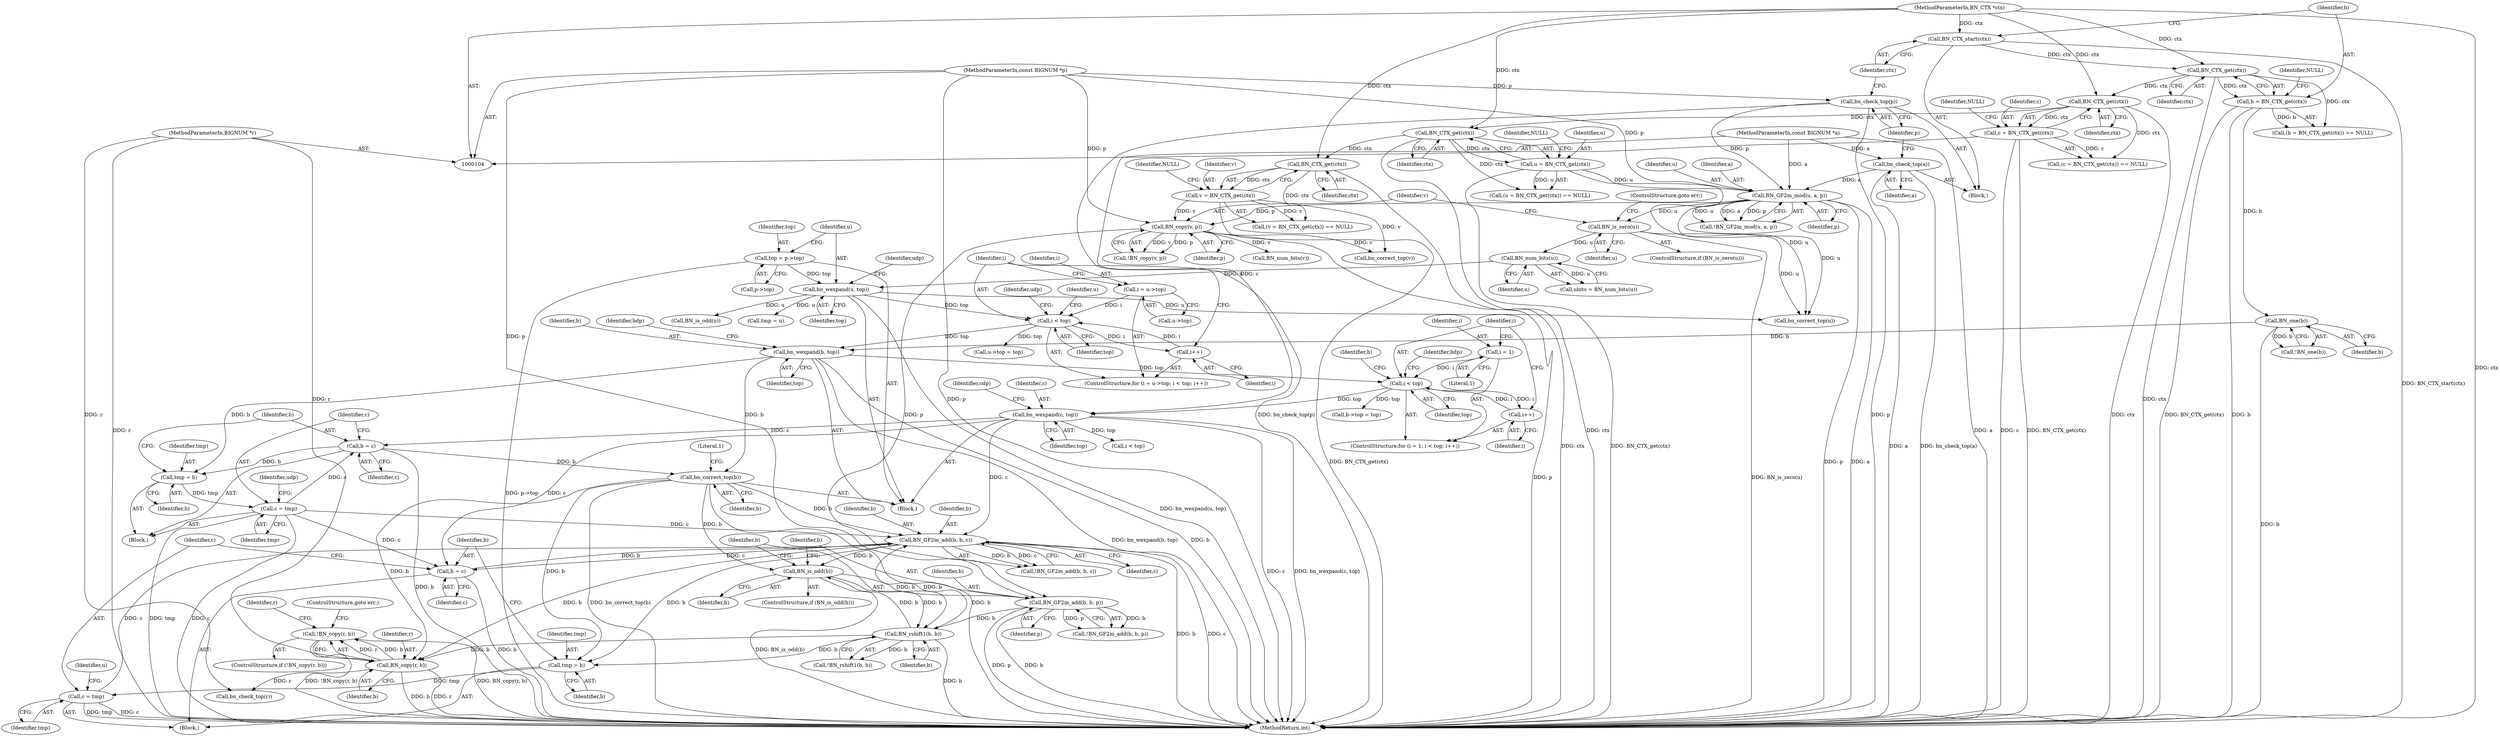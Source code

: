 digraph "0_openssl_4924b37ee01f71ae19c94a8934b80eeb2f677932@API" {
"1000645" [label="(Call,!BN_copy(r, b))"];
"1000646" [label="(Call,BN_copy(r, b))"];
"1000105" [label="(MethodParameterIn,BIGNUM *r)"];
"1000639" [label="(Call,BN_GF2m_add(b, b, c))"];
"1000596" [label="(Call,BN_rshift1(b, b))"];
"1000589" [label="(Call,BN_GF2m_add(b, b, p))"];
"1000584" [label="(Call,BN_is_odd(b))"];
"1000563" [label="(Call,bn_correct_top(b))"];
"1000240" [label="(Call,bn_wexpand(b, top))"];
"1000185" [label="(Call,BN_one(b))"];
"1000136" [label="(Call,b = BN_CTX_get(ctx))"];
"1000138" [label="(Call,BN_CTX_get(ctx))"];
"1000132" [label="(Call,BN_CTX_start(ctx))"];
"1000108" [label="(MethodParameterIn,BN_CTX *ctx)"];
"1000225" [label="(Call,i < top)"];
"1000220" [label="(Call,i = u->top)"];
"1000228" [label="(Call,i++)"];
"1000211" [label="(Call,bn_wexpand(u, top))"];
"1000194" [label="(Call,BN_num_bits(u))"];
"1000174" [label="(Call,BN_is_zero(u))"];
"1000168" [label="(Call,BN_GF2m_mod(u, a, p))"];
"1000152" [label="(Call,u = BN_CTX_get(ctx))"];
"1000154" [label="(Call,BN_CTX_get(ctx))"];
"1000146" [label="(Call,BN_CTX_get(ctx))"];
"1000128" [label="(Call,bn_check_top(a))"];
"1000106" [label="(MethodParameterIn,const BIGNUM *a)"];
"1000130" [label="(Call,bn_check_top(p))"];
"1000107" [label="(MethodParameterIn,const BIGNUM *p)"];
"1000202" [label="(Call,top = p->top)"];
"1000483" [label="(Call,b = c)"];
"1000272" [label="(Call,bn_wexpand(c, top))"];
"1000144" [label="(Call,c = BN_CTX_get(ctx))"];
"1000257" [label="(Call,i < top)"];
"1000254" [label="(Call,i = 1)"];
"1000260" [label="(Call,i++)"];
"1000486" [label="(Call,c = tmp)"];
"1000480" [label="(Call,tmp = b)"];
"1000179" [label="(Call,BN_copy(v, p))"];
"1000160" [label="(Call,v = BN_CTX_get(ctx))"];
"1000162" [label="(Call,BN_CTX_get(ctx))"];
"1000624" [label="(Call,b = c)"];
"1000627" [label="(Call,c = tmp)"];
"1000621" [label="(Call,tmp = b)"];
"1000564" [label="(Identifier,b)"];
"1000242" [label="(Identifier,top)"];
"1000486" [label="(Call,c = tmp)"];
"1000128" [label="(Call,bn_check_top(a))"];
"1000220" [label="(Call,i = u->top)"];
"1000646" [label="(Call,BN_copy(r, b))"];
"1000258" [label="(Identifier,i)"];
"1000151" [label="(Call,(u = BN_CTX_get(ctx)) == NULL)"];
"1000186" [label="(Identifier,b)"];
"1000257" [label="(Call,i < top)"];
"1000232" [label="(Identifier,udp)"];
"1000273" [label="(Identifier,c)"];
"1000137" [label="(Identifier,b)"];
"1000212" [label="(Identifier,u)"];
"1000487" [label="(Identifier,c)"];
"1000213" [label="(Identifier,top)"];
"1000181" [label="(Identifier,p)"];
"1000219" [label="(ControlStructure,for (i = u->top; i < top; i++))"];
"1000156" [label="(Identifier,NULL)"];
"1000591" [label="(Identifier,b)"];
"1000664" [label="(MethodReturn,int)"];
"1000146" [label="(Call,BN_CTX_get(ctx))"];
"1000211" [label="(Call,bn_wexpand(u, top))"];
"1000178" [label="(Call,!BN_copy(v, p))"];
"1000240" [label="(Call,bn_wexpand(b, top))"];
"1000461" [label="(Block,)"];
"1000162" [label="(Call,BN_CTX_get(ctx))"];
"1000592" [label="(Identifier,p)"];
"1000228" [label="(Call,i++)"];
"1000241" [label="(Identifier,b)"];
"1000195" [label="(Identifier,u)"];
"1000154" [label="(Call,BN_CTX_get(ctx))"];
"1000179" [label="(Call,BN_copy(v, p))"];
"1000585" [label="(Identifier,b)"];
"1000176" [label="(ControlStructure,goto err;)"];
"1000639" [label="(Call,BN_GF2m_add(b, b, c))"];
"1000647" [label="(Identifier,r)"];
"1000132" [label="(Call,BN_CTX_start(ctx))"];
"1000170" [label="(Identifier,a)"];
"1000145" [label="(Identifier,c)"];
"1000484" [label="(Identifier,b)"];
"1000227" [label="(Identifier,top)"];
"1000144" [label="(Call,c = BN_CTX_get(ctx))"];
"1000597" [label="(Identifier,b)"];
"1000649" [label="(ControlStructure,goto err;)"];
"1000595" [label="(Call,!BN_rshift1(b, b))"];
"1000143" [label="(Call,(c = BN_CTX_get(ctx)) == NULL)"];
"1000256" [label="(Literal,1)"];
"1000167" [label="(Call,!BN_GF2m_mod(u, a, p))"];
"1000215" [label="(Identifier,udp)"];
"1000483" [label="(Call,b = c)"];
"1000109" [label="(Block,)"];
"1000171" [label="(Identifier,p)"];
"1000189" [label="(Block,)"];
"1000596" [label="(Call,BN_rshift1(b, b))"];
"1000161" [label="(Identifier,v)"];
"1000626" [label="(Identifier,c)"];
"1000164" [label="(Identifier,NULL)"];
"1000650" [label="(Call,bn_check_top(r))"];
"1000136" [label="(Call,b = BN_CTX_get(ctx))"];
"1000160" [label="(Call,v = BN_CTX_get(ctx))"];
"1000169" [label="(Identifier,u)"];
"1000264" [label="(Identifier,bdp)"];
"1000488" [label="(Identifier,tmp)"];
"1000588" [label="(Call,!BN_GF2m_add(b, b, p))"];
"1000168" [label="(Call,BN_GF2m_mod(u, a, p))"];
"1000244" [label="(Identifier,bdp)"];
"1000272" [label="(Call,bn_wexpand(c, top))"];
"1000226" [label="(Identifier,i)"];
"1000642" [label="(Identifier,c)"];
"1000192" [label="(Call,ubits = BN_num_bits(u))"];
"1000260" [label="(Call,i++)"];
"1000644" [label="(ControlStructure,if (!BN_copy(r, b)))"];
"1000624" [label="(Call,b = c)"];
"1000648" [label="(Identifier,b)"];
"1000482" [label="(Identifier,b)"];
"1000175" [label="(Identifier,u)"];
"1000490" [label="(Identifier,udp)"];
"1000622" [label="(Identifier,tmp)"];
"1000130" [label="(Call,bn_check_top(p))"];
"1000629" [label="(Identifier,tmp)"];
"1000222" [label="(Call,u->top)"];
"1000155" [label="(Identifier,ctx)"];
"1000204" [label="(Call,p->top)"];
"1000485" [label="(Identifier,c)"];
"1000480" [label="(Call,tmp = b)"];
"1000148" [label="(Identifier,NULL)"];
"1000108" [label="(MethodParameterIn,BN_CTX *ctx)"];
"1000147" [label="(Identifier,ctx)"];
"1000621" [label="(Call,tmp = b)"];
"1000611" [label="(Block,)"];
"1000153" [label="(Identifier,u)"];
"1000133" [label="(Identifier,ctx)"];
"1000131" [label="(Identifier,p)"];
"1000107" [label="(MethodParameterIn,const BIGNUM *p)"];
"1000623" [label="(Identifier,b)"];
"1000106" [label="(MethodParameterIn,const BIGNUM *a)"];
"1000563" [label="(Call,bn_correct_top(b))"];
"1000269" [label="(Identifier,b)"];
"1000253" [label="(ControlStructure,for (i = 1; i < top; i++))"];
"1000274" [label="(Identifier,top)"];
"1000174" [label="(Call,BN_is_zero(u))"];
"1000152" [label="(Call,u = BN_CTX_get(ctx))"];
"1000276" [label="(Identifier,cdp)"];
"1000657" [label="(Call,bn_correct_top(u))"];
"1000105" [label="(MethodParameterIn,BIGNUM *r)"];
"1000259" [label="(Identifier,top)"];
"1000254" [label="(Call,i = 1)"];
"1000481" [label="(Identifier,tmp)"];
"1000139" [label="(Identifier,ctx)"];
"1000633" [label="(Identifier,u)"];
"1000221" [label="(Identifier,i)"];
"1000570" [label="(Call,BN_is_odd(u))"];
"1000267" [label="(Call,b->top = top)"];
"1000584" [label="(Call,BN_is_odd(b))"];
"1000627" [label="(Call,c = tmp)"];
"1000194" [label="(Call,BN_num_bits(u))"];
"1000180" [label="(Identifier,v)"];
"1000284" [label="(Call,i < top)"];
"1000225" [label="(Call,i < top)"];
"1000628" [label="(Identifier,c)"];
"1000140" [label="(Identifier,NULL)"];
"1000471" [label="(Call,tmp = u)"];
"1000184" [label="(Call,!BN_one(b))"];
"1000589" [label="(Call,BN_GF2m_add(b, b, p))"];
"1000135" [label="(Call,(b = BN_CTX_get(ctx)) == NULL)"];
"1000138" [label="(Call,BN_CTX_get(ctx))"];
"1000203" [label="(Identifier,top)"];
"1000237" [label="(Identifier,u)"];
"1000129" [label="(Identifier,a)"];
"1000229" [label="(Identifier,i)"];
"1000638" [label="(Call,!BN_GF2m_add(b, b, c))"];
"1000159" [label="(Call,(v = BN_CTX_get(ctx)) == NULL)"];
"1000255" [label="(Identifier,i)"];
"1000659" [label="(Call,bn_correct_top(v))"];
"1000163" [label="(Identifier,ctx)"];
"1000235" [label="(Call,u->top = top)"];
"1000202" [label="(Call,top = p->top)"];
"1000645" [label="(Call,!BN_copy(r, b))"];
"1000625" [label="(Identifier,b)"];
"1000598" [label="(Identifier,b)"];
"1000261" [label="(Identifier,i)"];
"1000651" [label="(Identifier,r)"];
"1000173" [label="(ControlStructure,if (BN_is_zero(u)))"];
"1000640" [label="(Identifier,b)"];
"1000566" [label="(Literal,1)"];
"1000185" [label="(Call,BN_one(b))"];
"1000199" [label="(Call,BN_num_bits(v))"];
"1000583" [label="(ControlStructure,if (BN_is_odd(b)))"];
"1000590" [label="(Identifier,b)"];
"1000641" [label="(Identifier,b)"];
"1000645" -> "1000644"  [label="AST: "];
"1000645" -> "1000646"  [label="CFG: "];
"1000646" -> "1000645"  [label="AST: "];
"1000649" -> "1000645"  [label="CFG: "];
"1000651" -> "1000645"  [label="CFG: "];
"1000645" -> "1000664"  [label="DDG: BN_copy(r, b)"];
"1000645" -> "1000664"  [label="DDG: !BN_copy(r, b)"];
"1000646" -> "1000645"  [label="DDG: r"];
"1000646" -> "1000645"  [label="DDG: b"];
"1000646" -> "1000648"  [label="CFG: "];
"1000647" -> "1000646"  [label="AST: "];
"1000648" -> "1000646"  [label="AST: "];
"1000646" -> "1000664"  [label="DDG: r"];
"1000646" -> "1000664"  [label="DDG: b"];
"1000105" -> "1000646"  [label="DDG: r"];
"1000639" -> "1000646"  [label="DDG: b"];
"1000596" -> "1000646"  [label="DDG: b"];
"1000563" -> "1000646"  [label="DDG: b"];
"1000646" -> "1000650"  [label="DDG: r"];
"1000105" -> "1000104"  [label="AST: "];
"1000105" -> "1000664"  [label="DDG: r"];
"1000105" -> "1000650"  [label="DDG: r"];
"1000639" -> "1000638"  [label="AST: "];
"1000639" -> "1000642"  [label="CFG: "];
"1000640" -> "1000639"  [label="AST: "];
"1000641" -> "1000639"  [label="AST: "];
"1000642" -> "1000639"  [label="AST: "];
"1000638" -> "1000639"  [label="CFG: "];
"1000639" -> "1000664"  [label="DDG: b"];
"1000639" -> "1000664"  [label="DDG: c"];
"1000639" -> "1000584"  [label="DDG: b"];
"1000639" -> "1000621"  [label="DDG: b"];
"1000639" -> "1000624"  [label="DDG: c"];
"1000639" -> "1000638"  [label="DDG: b"];
"1000639" -> "1000638"  [label="DDG: c"];
"1000596" -> "1000639"  [label="DDG: b"];
"1000563" -> "1000639"  [label="DDG: b"];
"1000624" -> "1000639"  [label="DDG: b"];
"1000627" -> "1000639"  [label="DDG: c"];
"1000272" -> "1000639"  [label="DDG: c"];
"1000486" -> "1000639"  [label="DDG: c"];
"1000596" -> "1000595"  [label="AST: "];
"1000596" -> "1000598"  [label="CFG: "];
"1000597" -> "1000596"  [label="AST: "];
"1000598" -> "1000596"  [label="AST: "];
"1000595" -> "1000596"  [label="CFG: "];
"1000596" -> "1000664"  [label="DDG: b"];
"1000596" -> "1000584"  [label="DDG: b"];
"1000596" -> "1000595"  [label="DDG: b"];
"1000589" -> "1000596"  [label="DDG: b"];
"1000584" -> "1000596"  [label="DDG: b"];
"1000596" -> "1000621"  [label="DDG: b"];
"1000589" -> "1000588"  [label="AST: "];
"1000589" -> "1000592"  [label="CFG: "];
"1000590" -> "1000589"  [label="AST: "];
"1000591" -> "1000589"  [label="AST: "];
"1000592" -> "1000589"  [label="AST: "];
"1000588" -> "1000589"  [label="CFG: "];
"1000589" -> "1000664"  [label="DDG: b"];
"1000589" -> "1000664"  [label="DDG: p"];
"1000589" -> "1000588"  [label="DDG: b"];
"1000589" -> "1000588"  [label="DDG: p"];
"1000584" -> "1000589"  [label="DDG: b"];
"1000179" -> "1000589"  [label="DDG: p"];
"1000107" -> "1000589"  [label="DDG: p"];
"1000584" -> "1000583"  [label="AST: "];
"1000584" -> "1000585"  [label="CFG: "];
"1000585" -> "1000584"  [label="AST: "];
"1000590" -> "1000584"  [label="CFG: "];
"1000597" -> "1000584"  [label="CFG: "];
"1000584" -> "1000664"  [label="DDG: BN_is_odd(b)"];
"1000563" -> "1000584"  [label="DDG: b"];
"1000563" -> "1000189"  [label="AST: "];
"1000563" -> "1000564"  [label="CFG: "];
"1000564" -> "1000563"  [label="AST: "];
"1000566" -> "1000563"  [label="CFG: "];
"1000563" -> "1000664"  [label="DDG: bn_correct_top(b)"];
"1000563" -> "1000664"  [label="DDG: b"];
"1000240" -> "1000563"  [label="DDG: b"];
"1000483" -> "1000563"  [label="DDG: b"];
"1000563" -> "1000621"  [label="DDG: b"];
"1000240" -> "1000189"  [label="AST: "];
"1000240" -> "1000242"  [label="CFG: "];
"1000241" -> "1000240"  [label="AST: "];
"1000242" -> "1000240"  [label="AST: "];
"1000244" -> "1000240"  [label="CFG: "];
"1000240" -> "1000664"  [label="DDG: bn_wexpand(b, top)"];
"1000240" -> "1000664"  [label="DDG: b"];
"1000185" -> "1000240"  [label="DDG: b"];
"1000225" -> "1000240"  [label="DDG: top"];
"1000240" -> "1000257"  [label="DDG: top"];
"1000240" -> "1000480"  [label="DDG: b"];
"1000185" -> "1000184"  [label="AST: "];
"1000185" -> "1000186"  [label="CFG: "];
"1000186" -> "1000185"  [label="AST: "];
"1000184" -> "1000185"  [label="CFG: "];
"1000185" -> "1000664"  [label="DDG: b"];
"1000185" -> "1000184"  [label="DDG: b"];
"1000136" -> "1000185"  [label="DDG: b"];
"1000136" -> "1000135"  [label="AST: "];
"1000136" -> "1000138"  [label="CFG: "];
"1000137" -> "1000136"  [label="AST: "];
"1000138" -> "1000136"  [label="AST: "];
"1000140" -> "1000136"  [label="CFG: "];
"1000136" -> "1000664"  [label="DDG: BN_CTX_get(ctx)"];
"1000136" -> "1000664"  [label="DDG: b"];
"1000136" -> "1000135"  [label="DDG: b"];
"1000138" -> "1000136"  [label="DDG: ctx"];
"1000138" -> "1000139"  [label="CFG: "];
"1000139" -> "1000138"  [label="AST: "];
"1000138" -> "1000664"  [label="DDG: ctx"];
"1000138" -> "1000135"  [label="DDG: ctx"];
"1000132" -> "1000138"  [label="DDG: ctx"];
"1000108" -> "1000138"  [label="DDG: ctx"];
"1000138" -> "1000146"  [label="DDG: ctx"];
"1000132" -> "1000109"  [label="AST: "];
"1000132" -> "1000133"  [label="CFG: "];
"1000133" -> "1000132"  [label="AST: "];
"1000137" -> "1000132"  [label="CFG: "];
"1000132" -> "1000664"  [label="DDG: BN_CTX_start(ctx)"];
"1000108" -> "1000132"  [label="DDG: ctx"];
"1000108" -> "1000104"  [label="AST: "];
"1000108" -> "1000664"  [label="DDG: ctx"];
"1000108" -> "1000146"  [label="DDG: ctx"];
"1000108" -> "1000154"  [label="DDG: ctx"];
"1000108" -> "1000162"  [label="DDG: ctx"];
"1000225" -> "1000219"  [label="AST: "];
"1000225" -> "1000227"  [label="CFG: "];
"1000226" -> "1000225"  [label="AST: "];
"1000227" -> "1000225"  [label="AST: "];
"1000232" -> "1000225"  [label="CFG: "];
"1000237" -> "1000225"  [label="CFG: "];
"1000220" -> "1000225"  [label="DDG: i"];
"1000228" -> "1000225"  [label="DDG: i"];
"1000211" -> "1000225"  [label="DDG: top"];
"1000225" -> "1000228"  [label="DDG: i"];
"1000225" -> "1000235"  [label="DDG: top"];
"1000220" -> "1000219"  [label="AST: "];
"1000220" -> "1000222"  [label="CFG: "];
"1000221" -> "1000220"  [label="AST: "];
"1000222" -> "1000220"  [label="AST: "];
"1000226" -> "1000220"  [label="CFG: "];
"1000228" -> "1000219"  [label="AST: "];
"1000228" -> "1000229"  [label="CFG: "];
"1000229" -> "1000228"  [label="AST: "];
"1000226" -> "1000228"  [label="CFG: "];
"1000211" -> "1000189"  [label="AST: "];
"1000211" -> "1000213"  [label="CFG: "];
"1000212" -> "1000211"  [label="AST: "];
"1000213" -> "1000211"  [label="AST: "];
"1000215" -> "1000211"  [label="CFG: "];
"1000211" -> "1000664"  [label="DDG: bn_wexpand(u, top)"];
"1000194" -> "1000211"  [label="DDG: u"];
"1000202" -> "1000211"  [label="DDG: top"];
"1000211" -> "1000471"  [label="DDG: u"];
"1000211" -> "1000570"  [label="DDG: u"];
"1000211" -> "1000657"  [label="DDG: u"];
"1000194" -> "1000192"  [label="AST: "];
"1000194" -> "1000195"  [label="CFG: "];
"1000195" -> "1000194"  [label="AST: "];
"1000192" -> "1000194"  [label="CFG: "];
"1000194" -> "1000192"  [label="DDG: u"];
"1000174" -> "1000194"  [label="DDG: u"];
"1000174" -> "1000173"  [label="AST: "];
"1000174" -> "1000175"  [label="CFG: "];
"1000175" -> "1000174"  [label="AST: "];
"1000176" -> "1000174"  [label="CFG: "];
"1000180" -> "1000174"  [label="CFG: "];
"1000174" -> "1000664"  [label="DDG: BN_is_zero(u)"];
"1000168" -> "1000174"  [label="DDG: u"];
"1000174" -> "1000657"  [label="DDG: u"];
"1000168" -> "1000167"  [label="AST: "];
"1000168" -> "1000171"  [label="CFG: "];
"1000169" -> "1000168"  [label="AST: "];
"1000170" -> "1000168"  [label="AST: "];
"1000171" -> "1000168"  [label="AST: "];
"1000167" -> "1000168"  [label="CFG: "];
"1000168" -> "1000664"  [label="DDG: p"];
"1000168" -> "1000664"  [label="DDG: a"];
"1000168" -> "1000167"  [label="DDG: u"];
"1000168" -> "1000167"  [label="DDG: a"];
"1000168" -> "1000167"  [label="DDG: p"];
"1000152" -> "1000168"  [label="DDG: u"];
"1000128" -> "1000168"  [label="DDG: a"];
"1000106" -> "1000168"  [label="DDG: a"];
"1000130" -> "1000168"  [label="DDG: p"];
"1000107" -> "1000168"  [label="DDG: p"];
"1000168" -> "1000179"  [label="DDG: p"];
"1000168" -> "1000657"  [label="DDG: u"];
"1000152" -> "1000151"  [label="AST: "];
"1000152" -> "1000154"  [label="CFG: "];
"1000153" -> "1000152"  [label="AST: "];
"1000154" -> "1000152"  [label="AST: "];
"1000156" -> "1000152"  [label="CFG: "];
"1000152" -> "1000664"  [label="DDG: BN_CTX_get(ctx)"];
"1000152" -> "1000151"  [label="DDG: u"];
"1000154" -> "1000152"  [label="DDG: ctx"];
"1000152" -> "1000657"  [label="DDG: u"];
"1000154" -> "1000155"  [label="CFG: "];
"1000155" -> "1000154"  [label="AST: "];
"1000154" -> "1000664"  [label="DDG: ctx"];
"1000154" -> "1000151"  [label="DDG: ctx"];
"1000146" -> "1000154"  [label="DDG: ctx"];
"1000154" -> "1000162"  [label="DDG: ctx"];
"1000146" -> "1000144"  [label="AST: "];
"1000146" -> "1000147"  [label="CFG: "];
"1000147" -> "1000146"  [label="AST: "];
"1000144" -> "1000146"  [label="CFG: "];
"1000146" -> "1000664"  [label="DDG: ctx"];
"1000146" -> "1000143"  [label="DDG: ctx"];
"1000146" -> "1000144"  [label="DDG: ctx"];
"1000128" -> "1000109"  [label="AST: "];
"1000128" -> "1000129"  [label="CFG: "];
"1000129" -> "1000128"  [label="AST: "];
"1000131" -> "1000128"  [label="CFG: "];
"1000128" -> "1000664"  [label="DDG: a"];
"1000128" -> "1000664"  [label="DDG: bn_check_top(a)"];
"1000106" -> "1000128"  [label="DDG: a"];
"1000106" -> "1000104"  [label="AST: "];
"1000106" -> "1000664"  [label="DDG: a"];
"1000130" -> "1000109"  [label="AST: "];
"1000130" -> "1000131"  [label="CFG: "];
"1000131" -> "1000130"  [label="AST: "];
"1000133" -> "1000130"  [label="CFG: "];
"1000130" -> "1000664"  [label="DDG: bn_check_top(p)"];
"1000130" -> "1000664"  [label="DDG: p"];
"1000107" -> "1000130"  [label="DDG: p"];
"1000107" -> "1000104"  [label="AST: "];
"1000107" -> "1000664"  [label="DDG: p"];
"1000107" -> "1000179"  [label="DDG: p"];
"1000202" -> "1000189"  [label="AST: "];
"1000202" -> "1000204"  [label="CFG: "];
"1000203" -> "1000202"  [label="AST: "];
"1000204" -> "1000202"  [label="AST: "];
"1000212" -> "1000202"  [label="CFG: "];
"1000202" -> "1000664"  [label="DDG: p->top"];
"1000483" -> "1000461"  [label="AST: "];
"1000483" -> "1000485"  [label="CFG: "];
"1000484" -> "1000483"  [label="AST: "];
"1000485" -> "1000483"  [label="AST: "];
"1000487" -> "1000483"  [label="CFG: "];
"1000483" -> "1000664"  [label="DDG: b"];
"1000483" -> "1000480"  [label="DDG: b"];
"1000272" -> "1000483"  [label="DDG: c"];
"1000486" -> "1000483"  [label="DDG: c"];
"1000272" -> "1000189"  [label="AST: "];
"1000272" -> "1000274"  [label="CFG: "];
"1000273" -> "1000272"  [label="AST: "];
"1000274" -> "1000272"  [label="AST: "];
"1000276" -> "1000272"  [label="CFG: "];
"1000272" -> "1000664"  [label="DDG: c"];
"1000272" -> "1000664"  [label="DDG: bn_wexpand(c, top)"];
"1000144" -> "1000272"  [label="DDG: c"];
"1000257" -> "1000272"  [label="DDG: top"];
"1000272" -> "1000284"  [label="DDG: top"];
"1000272" -> "1000624"  [label="DDG: c"];
"1000144" -> "1000143"  [label="AST: "];
"1000145" -> "1000144"  [label="AST: "];
"1000148" -> "1000144"  [label="CFG: "];
"1000144" -> "1000664"  [label="DDG: c"];
"1000144" -> "1000664"  [label="DDG: BN_CTX_get(ctx)"];
"1000144" -> "1000143"  [label="DDG: c"];
"1000257" -> "1000253"  [label="AST: "];
"1000257" -> "1000259"  [label="CFG: "];
"1000258" -> "1000257"  [label="AST: "];
"1000259" -> "1000257"  [label="AST: "];
"1000264" -> "1000257"  [label="CFG: "];
"1000269" -> "1000257"  [label="CFG: "];
"1000254" -> "1000257"  [label="DDG: i"];
"1000260" -> "1000257"  [label="DDG: i"];
"1000257" -> "1000260"  [label="DDG: i"];
"1000257" -> "1000267"  [label="DDG: top"];
"1000254" -> "1000253"  [label="AST: "];
"1000254" -> "1000256"  [label="CFG: "];
"1000255" -> "1000254"  [label="AST: "];
"1000256" -> "1000254"  [label="AST: "];
"1000258" -> "1000254"  [label="CFG: "];
"1000260" -> "1000253"  [label="AST: "];
"1000260" -> "1000261"  [label="CFG: "];
"1000261" -> "1000260"  [label="AST: "];
"1000258" -> "1000260"  [label="CFG: "];
"1000486" -> "1000461"  [label="AST: "];
"1000486" -> "1000488"  [label="CFG: "];
"1000487" -> "1000486"  [label="AST: "];
"1000488" -> "1000486"  [label="AST: "];
"1000490" -> "1000486"  [label="CFG: "];
"1000486" -> "1000664"  [label="DDG: tmp"];
"1000486" -> "1000664"  [label="DDG: c"];
"1000480" -> "1000486"  [label="DDG: tmp"];
"1000486" -> "1000624"  [label="DDG: c"];
"1000480" -> "1000461"  [label="AST: "];
"1000480" -> "1000482"  [label="CFG: "];
"1000481" -> "1000480"  [label="AST: "];
"1000482" -> "1000480"  [label="AST: "];
"1000484" -> "1000480"  [label="CFG: "];
"1000179" -> "1000178"  [label="AST: "];
"1000179" -> "1000181"  [label="CFG: "];
"1000180" -> "1000179"  [label="AST: "];
"1000181" -> "1000179"  [label="AST: "];
"1000178" -> "1000179"  [label="CFG: "];
"1000179" -> "1000664"  [label="DDG: p"];
"1000179" -> "1000178"  [label="DDG: v"];
"1000179" -> "1000178"  [label="DDG: p"];
"1000160" -> "1000179"  [label="DDG: v"];
"1000179" -> "1000199"  [label="DDG: v"];
"1000179" -> "1000659"  [label="DDG: v"];
"1000160" -> "1000159"  [label="AST: "];
"1000160" -> "1000162"  [label="CFG: "];
"1000161" -> "1000160"  [label="AST: "];
"1000162" -> "1000160"  [label="AST: "];
"1000164" -> "1000160"  [label="CFG: "];
"1000160" -> "1000664"  [label="DDG: BN_CTX_get(ctx)"];
"1000160" -> "1000159"  [label="DDG: v"];
"1000162" -> "1000160"  [label="DDG: ctx"];
"1000160" -> "1000659"  [label="DDG: v"];
"1000162" -> "1000163"  [label="CFG: "];
"1000163" -> "1000162"  [label="AST: "];
"1000162" -> "1000664"  [label="DDG: ctx"];
"1000162" -> "1000159"  [label="DDG: ctx"];
"1000624" -> "1000611"  [label="AST: "];
"1000624" -> "1000626"  [label="CFG: "];
"1000625" -> "1000624"  [label="AST: "];
"1000626" -> "1000624"  [label="AST: "];
"1000628" -> "1000624"  [label="CFG: "];
"1000624" -> "1000664"  [label="DDG: b"];
"1000627" -> "1000611"  [label="AST: "];
"1000627" -> "1000629"  [label="CFG: "];
"1000628" -> "1000627"  [label="AST: "];
"1000629" -> "1000627"  [label="AST: "];
"1000633" -> "1000627"  [label="CFG: "];
"1000627" -> "1000664"  [label="DDG: tmp"];
"1000627" -> "1000664"  [label="DDG: c"];
"1000621" -> "1000627"  [label="DDG: tmp"];
"1000621" -> "1000611"  [label="AST: "];
"1000621" -> "1000623"  [label="CFG: "];
"1000622" -> "1000621"  [label="AST: "];
"1000623" -> "1000621"  [label="AST: "];
"1000625" -> "1000621"  [label="CFG: "];
}
